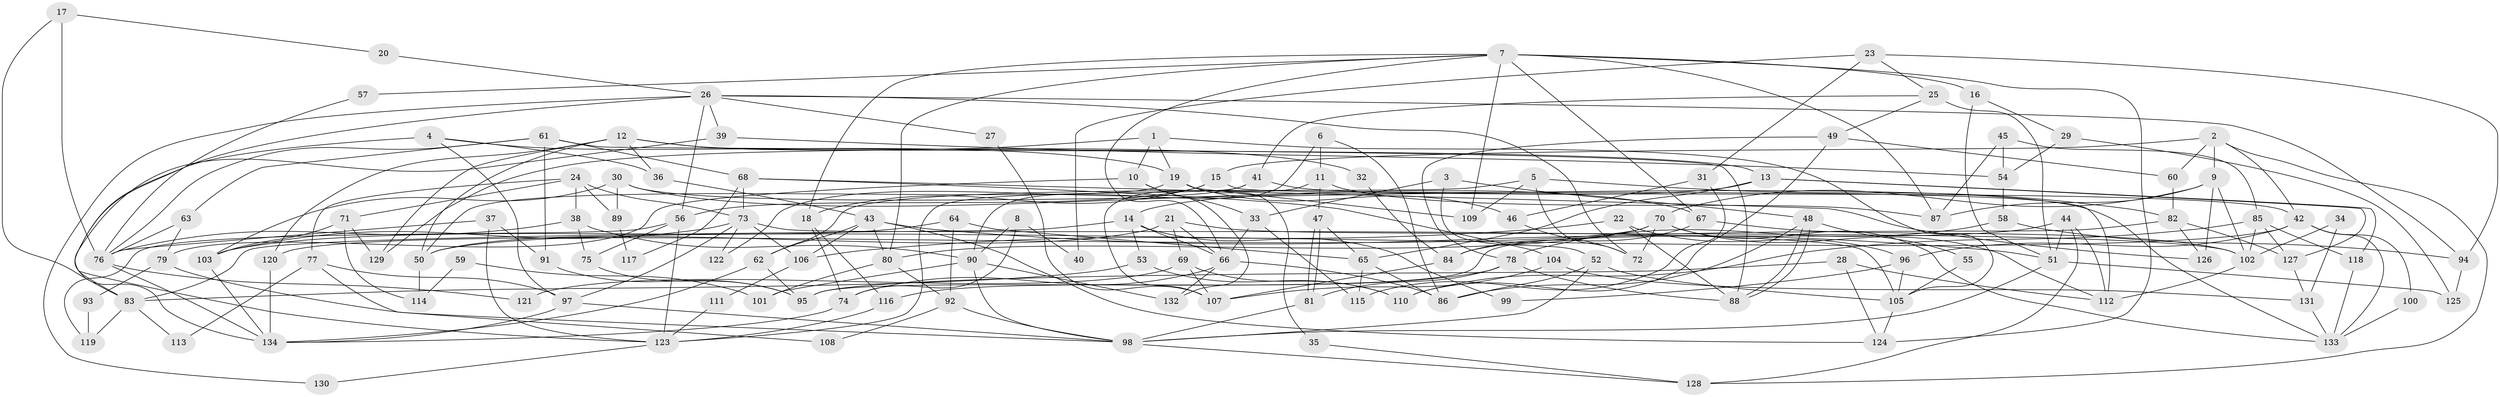 // coarse degree distribution, {8: 0.05747126436781609, 6: 0.13793103448275862, 3: 0.19540229885057472, 5: 0.16091954022988506, 10: 0.022988505747126436, 9: 0.04597701149425287, 2: 0.13793103448275862, 7: 0.05747126436781609, 11: 0.034482758620689655, 4: 0.13793103448275862, 1: 0.011494252873563218}
// Generated by graph-tools (version 1.1) at 2025/41/03/06/25 10:41:57]
// undirected, 134 vertices, 268 edges
graph export_dot {
graph [start="1"]
  node [color=gray90,style=filled];
  1;
  2;
  3;
  4;
  5;
  6;
  7;
  8;
  9;
  10;
  11;
  12;
  13;
  14;
  15;
  16;
  17;
  18;
  19;
  20;
  21;
  22;
  23;
  24;
  25;
  26;
  27;
  28;
  29;
  30;
  31;
  32;
  33;
  34;
  35;
  36;
  37;
  38;
  39;
  40;
  41;
  42;
  43;
  44;
  45;
  46;
  47;
  48;
  49;
  50;
  51;
  52;
  53;
  54;
  55;
  56;
  57;
  58;
  59;
  60;
  61;
  62;
  63;
  64;
  65;
  66;
  67;
  68;
  69;
  70;
  71;
  72;
  73;
  74;
  75;
  76;
  77;
  78;
  79;
  80;
  81;
  82;
  83;
  84;
  85;
  86;
  87;
  88;
  89;
  90;
  91;
  92;
  93;
  94;
  95;
  96;
  97;
  98;
  99;
  100;
  101;
  102;
  103;
  104;
  105;
  106;
  107;
  108;
  109;
  110;
  111;
  112;
  113;
  114;
  115;
  116;
  117;
  118;
  119;
  120;
  121;
  122;
  123;
  124;
  125;
  126;
  127;
  128;
  129;
  130;
  131;
  132;
  133;
  134;
  1 -- 105;
  1 -- 129;
  1 -- 10;
  1 -- 19;
  2 -- 42;
  2 -- 60;
  2 -- 9;
  2 -- 15;
  2 -- 128;
  3 -- 48;
  3 -- 52;
  3 -- 33;
  4 -- 97;
  4 -- 19;
  4 -- 36;
  4 -- 134;
  5 -- 82;
  5 -- 72;
  5 -- 62;
  5 -- 109;
  6 -- 90;
  6 -- 86;
  6 -- 11;
  7 -- 67;
  7 -- 80;
  7 -- 16;
  7 -- 18;
  7 -- 57;
  7 -- 66;
  7 -- 87;
  7 -- 109;
  7 -- 124;
  8 -- 74;
  8 -- 90;
  8 -- 40;
  9 -- 102;
  9 -- 70;
  9 -- 87;
  9 -- 126;
  10 -- 33;
  10 -- 79;
  10 -- 132;
  11 -- 87;
  11 -- 47;
  11 -- 107;
  12 -- 120;
  12 -- 36;
  12 -- 13;
  12 -- 32;
  12 -- 50;
  12 -- 129;
  13 -- 14;
  13 -- 65;
  13 -- 118;
  13 -- 127;
  14 -- 66;
  14 -- 53;
  14 -- 83;
  14 -- 99;
  15 -- 18;
  15 -- 56;
  15 -- 112;
  16 -- 51;
  16 -- 29;
  17 -- 83;
  17 -- 76;
  17 -- 20;
  18 -- 74;
  18 -- 116;
  19 -- 109;
  19 -- 35;
  19 -- 46;
  19 -- 50;
  20 -- 26;
  21 -- 69;
  21 -- 50;
  21 -- 66;
  21 -- 102;
  22 -- 106;
  22 -- 88;
  22 -- 96;
  23 -- 31;
  23 -- 25;
  23 -- 40;
  23 -- 94;
  24 -- 73;
  24 -- 38;
  24 -- 71;
  24 -- 77;
  24 -- 89;
  25 -- 51;
  25 -- 41;
  25 -- 49;
  26 -- 56;
  26 -- 94;
  26 -- 27;
  26 -- 39;
  26 -- 72;
  26 -- 123;
  26 -- 130;
  27 -- 107;
  28 -- 95;
  28 -- 112;
  28 -- 124;
  29 -- 54;
  29 -- 125;
  30 -- 67;
  30 -- 103;
  30 -- 89;
  30 -- 133;
  31 -- 46;
  31 -- 115;
  32 -- 84;
  33 -- 66;
  33 -- 115;
  34 -- 102;
  34 -- 131;
  35 -- 128;
  36 -- 43;
  37 -- 91;
  37 -- 123;
  37 -- 76;
  38 -- 76;
  38 -- 75;
  38 -- 90;
  39 -- 54;
  39 -- 83;
  41 -- 42;
  41 -- 123;
  41 -- 122;
  42 -- 50;
  42 -- 96;
  42 -- 100;
  42 -- 133;
  43 -- 124;
  43 -- 62;
  43 -- 51;
  43 -- 80;
  43 -- 106;
  44 -- 112;
  44 -- 51;
  44 -- 84;
  44 -- 128;
  45 -- 85;
  45 -- 87;
  45 -- 54;
  46 -- 72;
  47 -- 81;
  47 -- 81;
  47 -- 65;
  48 -- 86;
  48 -- 88;
  48 -- 88;
  48 -- 55;
  49 -- 78;
  49 -- 60;
  49 -- 110;
  50 -- 114;
  51 -- 98;
  51 -- 125;
  52 -- 98;
  52 -- 86;
  52 -- 105;
  53 -- 110;
  53 -- 83;
  54 -- 58;
  55 -- 105;
  56 -- 123;
  56 -- 75;
  56 -- 119;
  57 -- 76;
  58 -- 78;
  58 -- 94;
  59 -- 114;
  59 -- 101;
  60 -- 82;
  61 -- 76;
  61 -- 63;
  61 -- 68;
  61 -- 88;
  61 -- 91;
  62 -- 134;
  62 -- 95;
  63 -- 79;
  63 -- 76;
  64 -- 65;
  64 -- 92;
  64 -- 103;
  65 -- 86;
  65 -- 115;
  66 -- 74;
  66 -- 86;
  66 -- 132;
  67 -- 84;
  67 -- 102;
  68 -- 73;
  68 -- 104;
  68 -- 117;
  68 -- 126;
  69 -- 110;
  69 -- 107;
  69 -- 121;
  70 -- 133;
  70 -- 72;
  70 -- 80;
  70 -- 112;
  70 -- 120;
  71 -- 103;
  71 -- 114;
  71 -- 129;
  73 -- 103;
  73 -- 105;
  73 -- 97;
  73 -- 106;
  73 -- 122;
  74 -- 134;
  75 -- 95;
  76 -- 134;
  76 -- 121;
  77 -- 97;
  77 -- 108;
  77 -- 113;
  78 -- 81;
  78 -- 88;
  78 -- 116;
  79 -- 98;
  79 -- 93;
  80 -- 92;
  80 -- 101;
  81 -- 98;
  82 -- 127;
  82 -- 126;
  82 -- 95;
  83 -- 113;
  83 -- 119;
  84 -- 107;
  85 -- 118;
  85 -- 102;
  85 -- 110;
  85 -- 127;
  89 -- 117;
  90 -- 132;
  90 -- 98;
  90 -- 101;
  91 -- 95;
  92 -- 98;
  92 -- 108;
  93 -- 119;
  94 -- 125;
  96 -- 105;
  96 -- 99;
  97 -- 98;
  97 -- 134;
  98 -- 128;
  100 -- 133;
  102 -- 112;
  103 -- 134;
  104 -- 131;
  104 -- 107;
  105 -- 124;
  106 -- 111;
  111 -- 123;
  116 -- 123;
  118 -- 133;
  120 -- 134;
  123 -- 130;
  127 -- 131;
  131 -- 133;
}
